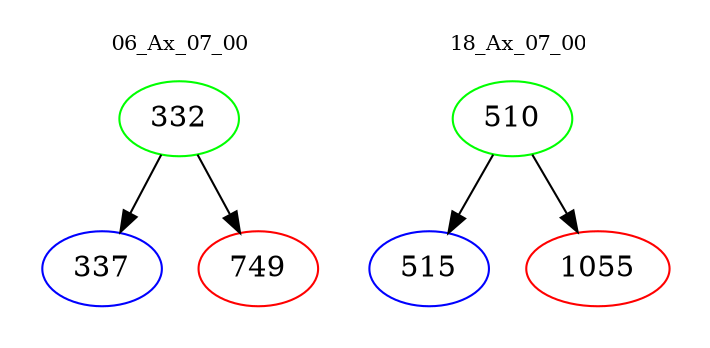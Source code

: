 digraph{
subgraph cluster_0 {
color = white
label = "06_Ax_07_00";
fontsize=10;
T0_332 [label="332", color="green"]
T0_332 -> T0_337 [color="black"]
T0_337 [label="337", color="blue"]
T0_332 -> T0_749 [color="black"]
T0_749 [label="749", color="red"]
}
subgraph cluster_1 {
color = white
label = "18_Ax_07_00";
fontsize=10;
T1_510 [label="510", color="green"]
T1_510 -> T1_515 [color="black"]
T1_515 [label="515", color="blue"]
T1_510 -> T1_1055 [color="black"]
T1_1055 [label="1055", color="red"]
}
}
